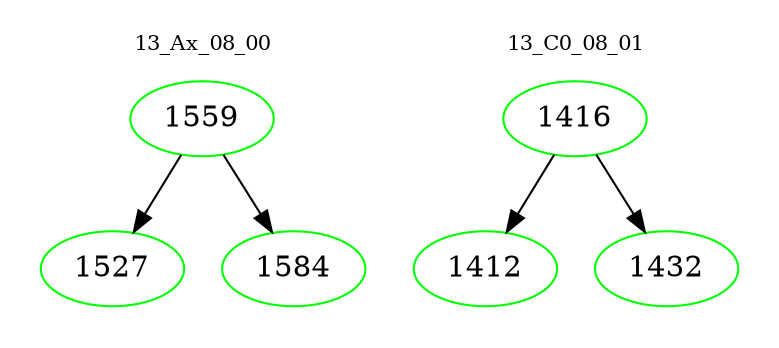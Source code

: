 digraph{
subgraph cluster_0 {
color = white
label = "13_Ax_08_00";
fontsize=10;
T0_1559 [label="1559", color="green"]
T0_1559 -> T0_1527 [color="black"]
T0_1527 [label="1527", color="green"]
T0_1559 -> T0_1584 [color="black"]
T0_1584 [label="1584", color="green"]
}
subgraph cluster_1 {
color = white
label = "13_C0_08_01";
fontsize=10;
T1_1416 [label="1416", color="green"]
T1_1416 -> T1_1412 [color="black"]
T1_1412 [label="1412", color="green"]
T1_1416 -> T1_1432 [color="black"]
T1_1432 [label="1432", color="green"]
}
}
